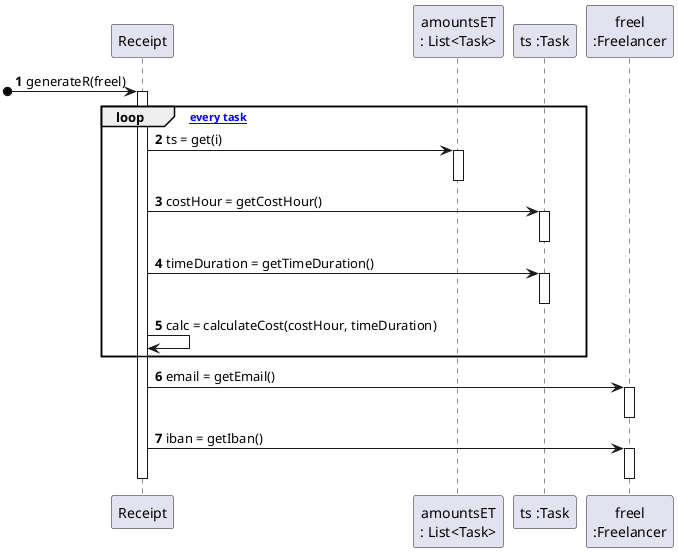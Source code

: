 @startuml
autonumber

participant "Receipt" as R
participant "amountsET\n: List<Task>" as LTS

participant "ts :Task" as T
participant "freel\n:Freelancer" as F


[o-> R : generateR(freel)
activate R


loop [for every task]
R -> LTS : ts = get(i)
activate LTS
deactivate LTS

R -> T : costHour = getCostHour()
activate T
deactivate T

R -> T : timeDuration = getTimeDuration()
activate T
deactivate T

R -> R : calc = calculateCost(costHour, timeDuration)


end loop
R -> F : email = getEmail()
activate F
deactivate F

R -> F : iban = getIban()
activate F
deactivate F

deactivate R
@enduml